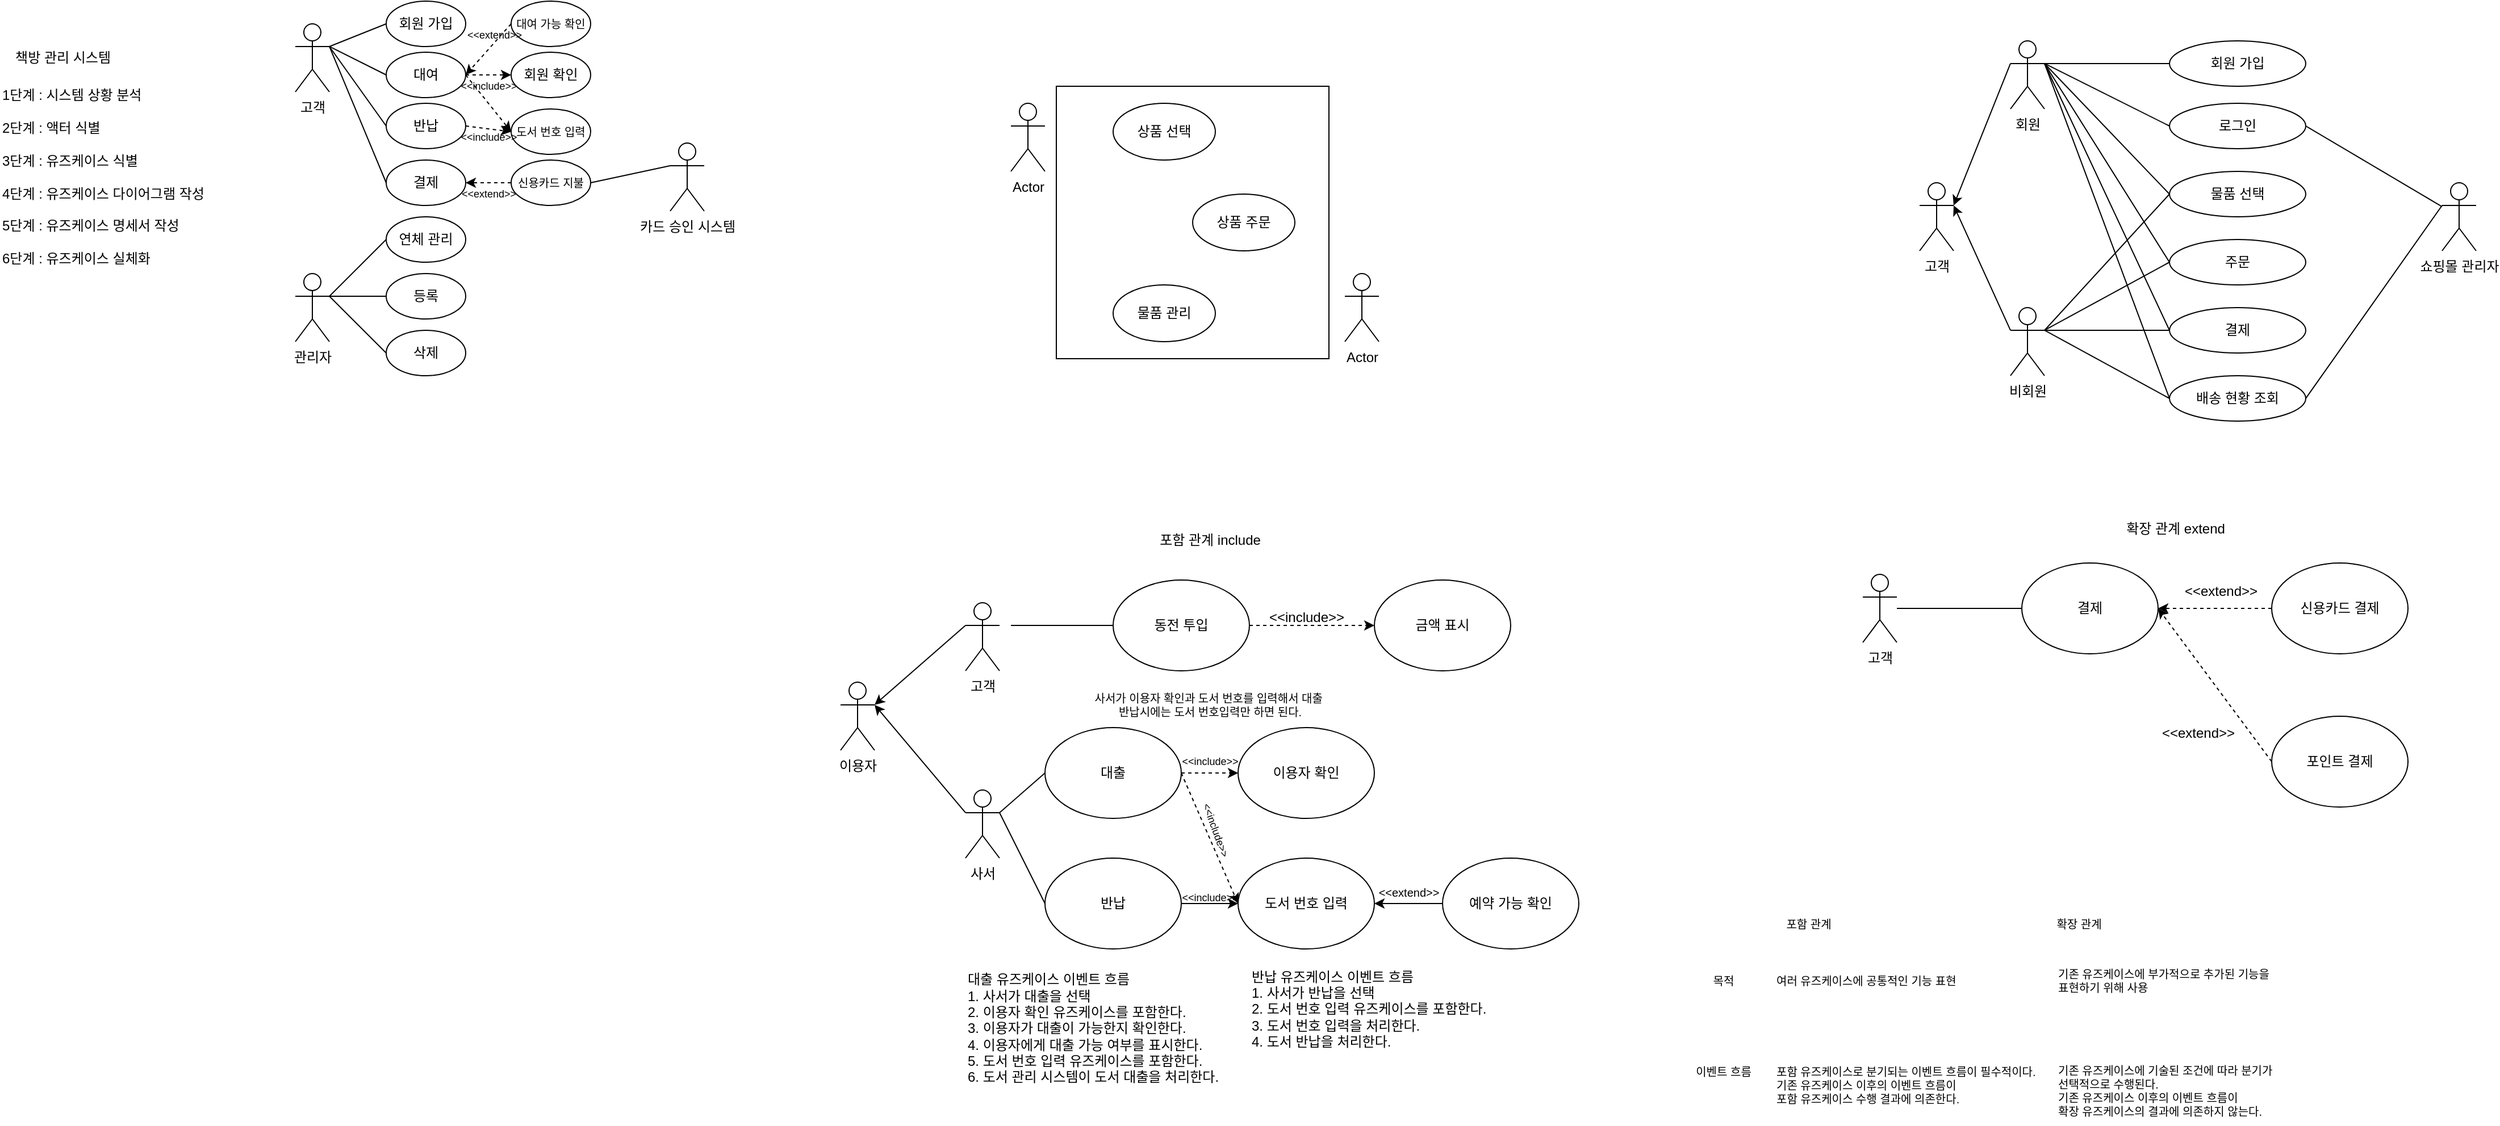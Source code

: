 <mxfile version="27.2.0">
  <diagram name="페이지-1" id="I7MJD_k6gktDcIwAIn_f">
    <mxGraphModel dx="5580" dy="2590" grid="1" gridSize="10" guides="1" tooltips="1" connect="1" arrows="1" fold="1" page="1" pageScale="1" pageWidth="827" pageHeight="1169" math="0" shadow="0">
      <root>
        <mxCell id="0" />
        <mxCell id="1" parent="0" />
        <mxCell id="Rj3Y-lXvnTHl-L8sMl2a-7" value="" style="whiteSpace=wrap;html=1;aspect=fixed;labelBackgroundColor=light-dark(#e7e7e7, #ededed);fillColor=none;" vertex="1" parent="1">
          <mxGeometry x="130" y="85" width="240" height="240" as="geometry" />
        </mxCell>
        <mxCell id="Rj3Y-lXvnTHl-L8sMl2a-1" value="Actor" style="shape=umlActor;verticalLabelPosition=bottom;verticalAlign=top;html=1;outlineConnect=0;" vertex="1" parent="1">
          <mxGeometry x="384" y="250" width="30" height="60" as="geometry" />
        </mxCell>
        <mxCell id="Rj3Y-lXvnTHl-L8sMl2a-2" value="Actor" style="shape=umlActor;verticalLabelPosition=bottom;verticalAlign=top;html=1;outlineConnect=0;" vertex="1" parent="1">
          <mxGeometry x="90" y="100" width="30" height="60" as="geometry" />
        </mxCell>
        <mxCell id="Rj3Y-lXvnTHl-L8sMl2a-3" value="상품 선택" style="ellipse;whiteSpace=wrap;html=1;" vertex="1" parent="1">
          <mxGeometry x="180" y="100" width="90" height="50" as="geometry" />
        </mxCell>
        <mxCell id="Rj3Y-lXvnTHl-L8sMl2a-4" value="상품 주문" style="ellipse;whiteSpace=wrap;html=1;" vertex="1" parent="1">
          <mxGeometry x="250" y="180" width="90" height="50" as="geometry" />
        </mxCell>
        <mxCell id="Rj3Y-lXvnTHl-L8sMl2a-5" value="물품 관리" style="ellipse;whiteSpace=wrap;html=1;" vertex="1" parent="1">
          <mxGeometry x="180" y="260" width="90" height="50" as="geometry" />
        </mxCell>
        <mxCell id="Rj3Y-lXvnTHl-L8sMl2a-38" value="" style="group" vertex="1" connectable="0" parent="1">
          <mxGeometry x="50" y="470" width="540" height="500" as="geometry" />
        </mxCell>
        <mxCell id="Rj3Y-lXvnTHl-L8sMl2a-10" value="고객" style="shape=umlActor;verticalLabelPosition=bottom;verticalAlign=top;html=1;outlineConnect=0;" vertex="1" parent="Rj3Y-lXvnTHl-L8sMl2a-38">
          <mxGeometry y="70" width="30" height="60" as="geometry" />
        </mxCell>
        <mxCell id="Rj3Y-lXvnTHl-L8sMl2a-11" value="금액 표시" style="ellipse;whiteSpace=wrap;html=1;" vertex="1" parent="Rj3Y-lXvnTHl-L8sMl2a-38">
          <mxGeometry x="360" y="50" width="120" height="80" as="geometry" />
        </mxCell>
        <mxCell id="Rj3Y-lXvnTHl-L8sMl2a-12" value="동전 투입" style="ellipse;whiteSpace=wrap;html=1;" vertex="1" parent="Rj3Y-lXvnTHl-L8sMl2a-38">
          <mxGeometry x="130" y="50" width="120" height="80" as="geometry" />
        </mxCell>
        <mxCell id="Rj3Y-lXvnTHl-L8sMl2a-13" value="" style="endArrow=none;html=1;rounded=0;entryX=0;entryY=0.5;entryDx=0;entryDy=0;" edge="1" parent="Rj3Y-lXvnTHl-L8sMl2a-38" target="Rj3Y-lXvnTHl-L8sMl2a-12">
          <mxGeometry width="50" height="50" relative="1" as="geometry">
            <mxPoint x="40" y="90" as="sourcePoint" />
            <mxPoint x="120" y="90" as="targetPoint" />
          </mxGeometry>
        </mxCell>
        <mxCell id="Rj3Y-lXvnTHl-L8sMl2a-16" value="" style="endArrow=classic;html=1;rounded=0;exitX=1;exitY=0.5;exitDx=0;exitDy=0;entryX=0;entryY=0.5;entryDx=0;entryDy=0;dashed=1;" edge="1" parent="Rj3Y-lXvnTHl-L8sMl2a-38" source="Rj3Y-lXvnTHl-L8sMl2a-12" target="Rj3Y-lXvnTHl-L8sMl2a-11">
          <mxGeometry width="50" height="50" relative="1" as="geometry">
            <mxPoint x="330" y="80" as="sourcePoint" />
            <mxPoint x="380" y="30" as="targetPoint" />
          </mxGeometry>
        </mxCell>
        <mxCell id="Rj3Y-lXvnTHl-L8sMl2a-17" value="&amp;lt;&amp;lt;include&amp;gt;&amp;gt;" style="text;html=1;align=center;verticalAlign=middle;resizable=0;points=[];autosize=1;strokeColor=none;fillColor=none;" vertex="1" parent="Rj3Y-lXvnTHl-L8sMl2a-38">
          <mxGeometry x="255" y="68" width="90" height="30" as="geometry" />
        </mxCell>
        <mxCell id="Rj3Y-lXvnTHl-L8sMl2a-18" value="사서" style="shape=umlActor;verticalLabelPosition=bottom;verticalAlign=top;html=1;outlineConnect=0;" vertex="1" parent="Rj3Y-lXvnTHl-L8sMl2a-38">
          <mxGeometry y="235" width="30" height="60" as="geometry" />
        </mxCell>
        <mxCell id="Rj3Y-lXvnTHl-L8sMl2a-19" value="대출" style="ellipse;whiteSpace=wrap;html=1;" vertex="1" parent="Rj3Y-lXvnTHl-L8sMl2a-38">
          <mxGeometry x="70" y="180" width="120" height="80" as="geometry" />
        </mxCell>
        <mxCell id="Rj3Y-lXvnTHl-L8sMl2a-20" value="반납" style="ellipse;whiteSpace=wrap;html=1;" vertex="1" parent="Rj3Y-lXvnTHl-L8sMl2a-38">
          <mxGeometry x="70" y="295" width="120" height="80" as="geometry" />
        </mxCell>
        <mxCell id="Rj3Y-lXvnTHl-L8sMl2a-21" value="이용자 확인" style="ellipse;whiteSpace=wrap;html=1;" vertex="1" parent="Rj3Y-lXvnTHl-L8sMl2a-38">
          <mxGeometry x="240" y="180" width="120" height="80" as="geometry" />
        </mxCell>
        <mxCell id="Rj3Y-lXvnTHl-L8sMl2a-22" value="도서 번호 입력" style="ellipse;whiteSpace=wrap;html=1;" vertex="1" parent="Rj3Y-lXvnTHl-L8sMl2a-38">
          <mxGeometry x="240" y="295" width="120" height="80" as="geometry" />
        </mxCell>
        <mxCell id="Rj3Y-lXvnTHl-L8sMl2a-26" value="" style="endArrow=none;html=1;rounded=0;entryX=0;entryY=0.5;entryDx=0;entryDy=0;exitX=1;exitY=0.333;exitDx=0;exitDy=0;exitPerimeter=0;" edge="1" parent="Rj3Y-lXvnTHl-L8sMl2a-38" source="Rj3Y-lXvnTHl-L8sMl2a-18" target="Rj3Y-lXvnTHl-L8sMl2a-19">
          <mxGeometry width="50" height="50" relative="1" as="geometry">
            <mxPoint x="30" y="250" as="sourcePoint" />
            <mxPoint x="85" y="235" as="targetPoint" />
          </mxGeometry>
        </mxCell>
        <mxCell id="Rj3Y-lXvnTHl-L8sMl2a-27" value="" style="endArrow=none;html=1;rounded=0;entryX=1;entryY=0.333;entryDx=0;entryDy=0;entryPerimeter=0;exitX=0;exitY=0.5;exitDx=0;exitDy=0;" edge="1" parent="Rj3Y-lXvnTHl-L8sMl2a-38" source="Rj3Y-lXvnTHl-L8sMl2a-20" target="Rj3Y-lXvnTHl-L8sMl2a-18">
          <mxGeometry width="50" height="50" relative="1" as="geometry">
            <mxPoint x="260" y="360" as="sourcePoint" />
            <mxPoint x="310" y="310" as="targetPoint" />
          </mxGeometry>
        </mxCell>
        <mxCell id="Rj3Y-lXvnTHl-L8sMl2a-28" value="" style="endArrow=classic;html=1;rounded=0;exitX=1;exitY=0.5;exitDx=0;exitDy=0;dashed=1;" edge="1" parent="Rj3Y-lXvnTHl-L8sMl2a-38" source="Rj3Y-lXvnTHl-L8sMl2a-19" target="Rj3Y-lXvnTHl-L8sMl2a-21">
          <mxGeometry width="50" height="50" relative="1" as="geometry">
            <mxPoint x="260" y="360" as="sourcePoint" />
            <mxPoint x="310" y="310" as="targetPoint" />
          </mxGeometry>
        </mxCell>
        <mxCell id="Rj3Y-lXvnTHl-L8sMl2a-29" value="" style="endArrow=classic;html=1;rounded=0;exitX=1;exitY=0.5;exitDx=0;exitDy=0;entryX=0;entryY=0.5;entryDx=0;entryDy=0;dashed=1;" edge="1" parent="Rj3Y-lXvnTHl-L8sMl2a-38" source="Rj3Y-lXvnTHl-L8sMl2a-19" target="Rj3Y-lXvnTHl-L8sMl2a-22">
          <mxGeometry width="50" height="50" relative="1" as="geometry">
            <mxPoint x="260" y="360" as="sourcePoint" />
            <mxPoint x="310" y="310" as="targetPoint" />
          </mxGeometry>
        </mxCell>
        <mxCell id="Rj3Y-lXvnTHl-L8sMl2a-30" value="&amp;lt;&amp;lt;include&amp;gt;&amp;gt;" style="text;html=1;align=center;verticalAlign=middle;resizable=0;points=[];autosize=1;strokeColor=none;fillColor=none;fontSize=9;" vertex="1" parent="Rj3Y-lXvnTHl-L8sMl2a-38">
          <mxGeometry x="180" y="200" width="70" height="20" as="geometry" />
        </mxCell>
        <mxCell id="Rj3Y-lXvnTHl-L8sMl2a-31" value="&amp;lt;&amp;lt;include&amp;gt;&amp;gt;" style="text;html=1;align=center;verticalAlign=middle;resizable=0;points=[];autosize=1;strokeColor=none;fillColor=none;fontSize=9;rotation=70;" vertex="1" parent="Rj3Y-lXvnTHl-L8sMl2a-38">
          <mxGeometry x="185" y="260" width="70" height="20" as="geometry" />
        </mxCell>
        <mxCell id="Rj3Y-lXvnTHl-L8sMl2a-32" value="" style="endArrow=classic;html=1;rounded=0;exitX=1;exitY=0.5;exitDx=0;exitDy=0;" edge="1" parent="Rj3Y-lXvnTHl-L8sMl2a-38" source="Rj3Y-lXvnTHl-L8sMl2a-20">
          <mxGeometry width="50" height="50" relative="1" as="geometry">
            <mxPoint x="260" y="360" as="sourcePoint" />
            <mxPoint x="240" y="335" as="targetPoint" />
          </mxGeometry>
        </mxCell>
        <mxCell id="Rj3Y-lXvnTHl-L8sMl2a-33" value="&amp;lt;&amp;lt;include&amp;gt;&amp;gt;" style="text;html=1;align=center;verticalAlign=middle;resizable=0;points=[];autosize=1;strokeColor=none;fillColor=none;fontSize=9;rotation=0;" vertex="1" parent="Rj3Y-lXvnTHl-L8sMl2a-38">
          <mxGeometry x="180" y="320" width="70" height="20" as="geometry" />
        </mxCell>
        <mxCell id="Rj3Y-lXvnTHl-L8sMl2a-34" value="대출 유즈케이스 이벤트 흐름&lt;div&gt;&lt;span style=&quot;background-color: transparent; color: light-dark(rgb(0, 0, 0), rgb(255, 255, 255));&quot;&gt;1. 사서가 대출을 선택&lt;/span&gt;&lt;div&gt;2. 이용자 확인 유즈케이스를 포함한다.&lt;/div&gt;&lt;/div&gt;&lt;div&gt;3. 이용자가 대출이 가능한지 확인한다.&lt;/div&gt;&lt;div&gt;4. 이용자에게 대출 가능 여부를 표시한다.&lt;/div&gt;&lt;div&gt;5. 도서 번호 입력 유즈케이스를 포함한다.&lt;/div&gt;&lt;div&gt;6. 도서 관리 시스템이 도서 대출을 처리한다.&lt;/div&gt;" style="text;html=1;align=left;verticalAlign=middle;resizable=0;points=[];autosize=1;strokeColor=none;fillColor=none;" vertex="1" parent="Rj3Y-lXvnTHl-L8sMl2a-38">
          <mxGeometry y="390" width="240" height="110" as="geometry" />
        </mxCell>
        <mxCell id="Rj3Y-lXvnTHl-L8sMl2a-35" value="반납 유즈케이스 이벤트 흐름&lt;div&gt;&lt;span style=&quot;background-color: transparent; color: light-dark(rgb(0, 0, 0), rgb(255, 255, 255));&quot;&gt;1. 사서가 반납을 선택&lt;/span&gt;&lt;div&gt;2. 도서 번호 입력 유즈케이스를 포함한다.&lt;/div&gt;&lt;/div&gt;&lt;div&gt;3. 도서 번호 입력을 처리한다.&lt;/div&gt;&lt;div&gt;4. 도서 반납을 처리한다.&lt;/div&gt;" style="text;html=1;align=left;verticalAlign=middle;resizable=0;points=[];autosize=1;strokeColor=none;fillColor=none;" vertex="1" parent="Rj3Y-lXvnTHl-L8sMl2a-38">
          <mxGeometry x="250" y="383" width="230" height="90" as="geometry" />
        </mxCell>
        <mxCell id="Rj3Y-lXvnTHl-L8sMl2a-36" value="사서가 이용자 확인과 도서 번호를 입력해서 대출&amp;nbsp;&lt;div&gt;반납시에는 도서 번호입력만 하면 된다.&lt;/div&gt;" style="text;html=1;align=center;verticalAlign=middle;resizable=0;points=[];autosize=1;strokeColor=none;fillColor=none;fontSize=10;" vertex="1" parent="Rj3Y-lXvnTHl-L8sMl2a-38">
          <mxGeometry x="100" y="140" width="230" height="40" as="geometry" />
        </mxCell>
        <mxCell id="Rj3Y-lXvnTHl-L8sMl2a-37" value="포함 관계 include" style="text;html=1;align=center;verticalAlign=middle;resizable=0;points=[];autosize=1;strokeColor=none;fillColor=none;" vertex="1" parent="Rj3Y-lXvnTHl-L8sMl2a-38">
          <mxGeometry x="160" width="110" height="30" as="geometry" />
        </mxCell>
        <mxCell id="Rj3Y-lXvnTHl-L8sMl2a-49" value="예약 가능 확인" style="ellipse;whiteSpace=wrap;html=1;" vertex="1" parent="Rj3Y-lXvnTHl-L8sMl2a-38">
          <mxGeometry x="420" y="295" width="120" height="80" as="geometry" />
        </mxCell>
        <mxCell id="Rj3Y-lXvnTHl-L8sMl2a-50" value="" style="endArrow=classic;html=1;rounded=0;exitX=0;exitY=0.5;exitDx=0;exitDy=0;entryX=1;entryY=0.5;entryDx=0;entryDy=0;" edge="1" parent="Rj3Y-lXvnTHl-L8sMl2a-38" source="Rj3Y-lXvnTHl-L8sMl2a-49" target="Rj3Y-lXvnTHl-L8sMl2a-22">
          <mxGeometry width="50" height="50" relative="1" as="geometry">
            <mxPoint x="910" y="190" as="sourcePoint" />
            <mxPoint x="960" y="140" as="targetPoint" />
          </mxGeometry>
        </mxCell>
        <mxCell id="Rj3Y-lXvnTHl-L8sMl2a-51" value="&amp;lt;&amp;lt;extend&amp;gt;&amp;gt;" style="text;html=1;align=center;verticalAlign=middle;resizable=0;points=[];autosize=1;strokeColor=none;fillColor=none;fontSize=10;" vertex="1" parent="Rj3Y-lXvnTHl-L8sMl2a-38">
          <mxGeometry x="350" y="310" width="80" height="30" as="geometry" />
        </mxCell>
        <mxCell id="Rj3Y-lXvnTHl-L8sMl2a-60" value="" style="group" vertex="1" connectable="0" parent="1">
          <mxGeometry x="682" y="808" width="538" height="192" as="geometry" />
        </mxCell>
        <mxCell id="Rj3Y-lXvnTHl-L8sMl2a-52" value="포함 관계" style="text;html=1;align=center;verticalAlign=middle;resizable=0;points=[];autosize=1;strokeColor=none;fillColor=none;fontSize=10;" vertex="1" parent="Rj3Y-lXvnTHl-L8sMl2a-60">
          <mxGeometry x="80" width="60" height="30" as="geometry" />
        </mxCell>
        <mxCell id="Rj3Y-lXvnTHl-L8sMl2a-53" value="확장 관계" style="text;html=1;align=center;verticalAlign=middle;resizable=0;points=[];autosize=1;strokeColor=none;fillColor=none;fontSize=10;" vertex="1" parent="Rj3Y-lXvnTHl-L8sMl2a-60">
          <mxGeometry x="318" width="60" height="30" as="geometry" />
        </mxCell>
        <mxCell id="Rj3Y-lXvnTHl-L8sMl2a-54" value="목적" style="text;html=1;align=center;verticalAlign=middle;resizable=0;points=[];autosize=1;strokeColor=none;fillColor=none;fontSize=10;" vertex="1" parent="Rj3Y-lXvnTHl-L8sMl2a-60">
          <mxGeometry x="15" y="50" width="40" height="30" as="geometry" />
        </mxCell>
        <mxCell id="Rj3Y-lXvnTHl-L8sMl2a-55" value="이벤트 흐름" style="text;html=1;align=center;verticalAlign=middle;resizable=0;points=[];autosize=1;strokeColor=none;fillColor=none;fontSize=10;" vertex="1" parent="Rj3Y-lXvnTHl-L8sMl2a-60">
          <mxGeometry y="130" width="70" height="30" as="geometry" />
        </mxCell>
        <mxCell id="Rj3Y-lXvnTHl-L8sMl2a-56" value="여러 유즈케이스에 공통적인 기능 표현" style="text;html=1;align=left;verticalAlign=middle;resizable=0;points=[];autosize=1;strokeColor=none;fillColor=none;fontSize=10;" vertex="1" parent="Rj3Y-lXvnTHl-L8sMl2a-60">
          <mxGeometry x="80" y="50" width="180" height="30" as="geometry" />
        </mxCell>
        <mxCell id="Rj3Y-lXvnTHl-L8sMl2a-57" value="기존 유즈케이스에 부가적으로 추가된 기능을&lt;div&gt;표현하기 위해 사용&lt;/div&gt;" style="text;html=1;align=left;verticalAlign=middle;resizable=0;points=[];autosize=1;strokeColor=none;fillColor=none;fontSize=10;" vertex="1" parent="Rj3Y-lXvnTHl-L8sMl2a-60">
          <mxGeometry x="328" y="45" width="210" height="40" as="geometry" />
        </mxCell>
        <mxCell id="Rj3Y-lXvnTHl-L8sMl2a-58" value="포함 유즈케이스로 분기되는 이벤트 흐름이&amp;nbsp;&lt;span style=&quot;background-color: transparent; color: light-dark(rgb(0, 0, 0), rgb(255, 255, 255));&quot;&gt;필수적이다.&lt;/span&gt;&lt;div&gt;&lt;div&gt;기존 유즈케이스 이후의 이벤트 흐름이&amp;nbsp;&lt;/div&gt;&lt;div&gt;포함&amp;nbsp;&lt;span style=&quot;background-color: transparent; color: light-dark(rgb(0, 0, 0), rgb(255, 255, 255));&quot;&gt;유즈케이스 수행 결과에 의존한다.&lt;/span&gt;&lt;/div&gt;&lt;/div&gt;" style="text;html=1;align=left;verticalAlign=middle;resizable=0;points=[];autosize=1;strokeColor=none;fillColor=none;fontSize=10;" vertex="1" parent="Rj3Y-lXvnTHl-L8sMl2a-60">
          <mxGeometry x="80" y="132" width="250" height="50" as="geometry" />
        </mxCell>
        <mxCell id="Rj3Y-lXvnTHl-L8sMl2a-59" value="기존 유즈케이스에 기술된 조건에 따라 분기가&amp;nbsp;&lt;br&gt;&lt;div&gt;선택적으로 수행된다.&lt;/div&gt;&lt;div&gt;기존 유즈케이스 이후의 이벤트 흐름이&lt;/div&gt;&lt;div&gt;확장 유즈케이스의 결과에 의존하지 않는다.&lt;/div&gt;" style="text;html=1;align=left;verticalAlign=middle;resizable=0;points=[];autosize=1;strokeColor=none;fillColor=none;fontSize=10;" vertex="1" parent="Rj3Y-lXvnTHl-L8sMl2a-60">
          <mxGeometry x="328" y="132" width="210" height="60" as="geometry" />
        </mxCell>
        <mxCell id="Rj3Y-lXvnTHl-L8sMl2a-61" value="" style="group" vertex="1" connectable="0" parent="1">
          <mxGeometry x="840" y="460" width="480" height="260" as="geometry" />
        </mxCell>
        <mxCell id="Rj3Y-lXvnTHl-L8sMl2a-39" value="확장 관계 extend" style="text;html=1;align=center;verticalAlign=middle;resizable=0;points=[];autosize=1;strokeColor=none;fillColor=none;" vertex="1" parent="Rj3Y-lXvnTHl-L8sMl2a-61">
          <mxGeometry x="220" width="110" height="30" as="geometry" />
        </mxCell>
        <mxCell id="Rj3Y-lXvnTHl-L8sMl2a-40" value="고객" style="shape=umlActor;verticalLabelPosition=bottom;verticalAlign=top;html=1;outlineConnect=0;" vertex="1" parent="Rj3Y-lXvnTHl-L8sMl2a-61">
          <mxGeometry y="55" width="30" height="60" as="geometry" />
        </mxCell>
        <mxCell id="Rj3Y-lXvnTHl-L8sMl2a-41" value="결제" style="ellipse;whiteSpace=wrap;html=1;" vertex="1" parent="Rj3Y-lXvnTHl-L8sMl2a-61">
          <mxGeometry x="140" y="45" width="120" height="80" as="geometry" />
        </mxCell>
        <mxCell id="Rj3Y-lXvnTHl-L8sMl2a-42" value="신용카드 결제" style="ellipse;whiteSpace=wrap;html=1;" vertex="1" parent="Rj3Y-lXvnTHl-L8sMl2a-61">
          <mxGeometry x="360" y="45" width="120" height="80" as="geometry" />
        </mxCell>
        <mxCell id="Rj3Y-lXvnTHl-L8sMl2a-43" value="" style="endArrow=none;html=1;rounded=0;" edge="1" parent="Rj3Y-lXvnTHl-L8sMl2a-61" target="Rj3Y-lXvnTHl-L8sMl2a-41">
          <mxGeometry width="50" height="50" relative="1" as="geometry">
            <mxPoint x="30" y="85" as="sourcePoint" />
            <mxPoint x="410" y="20" as="targetPoint" />
          </mxGeometry>
        </mxCell>
        <mxCell id="Rj3Y-lXvnTHl-L8sMl2a-44" value="" style="endArrow=classic;html=1;rounded=0;exitX=0;exitY=0.5;exitDx=0;exitDy=0;entryX=1;entryY=0.5;entryDx=0;entryDy=0;dashed=1;" edge="1" parent="Rj3Y-lXvnTHl-L8sMl2a-61" source="Rj3Y-lXvnTHl-L8sMl2a-42" target="Rj3Y-lXvnTHl-L8sMl2a-41">
          <mxGeometry width="50" height="50" relative="1" as="geometry">
            <mxPoint x="360" y="70" as="sourcePoint" />
            <mxPoint x="410" y="20" as="targetPoint" />
          </mxGeometry>
        </mxCell>
        <mxCell id="Rj3Y-lXvnTHl-L8sMl2a-45" value="&amp;lt;&amp;lt;extend&amp;gt;&amp;gt;" style="text;html=1;align=center;verticalAlign=middle;resizable=0;points=[];autosize=1;strokeColor=none;fillColor=none;" vertex="1" parent="Rj3Y-lXvnTHl-L8sMl2a-61">
          <mxGeometry x="270" y="55" width="90" height="30" as="geometry" />
        </mxCell>
        <mxCell id="Rj3Y-lXvnTHl-L8sMl2a-46" value="포인트 결제" style="ellipse;whiteSpace=wrap;html=1;" vertex="1" parent="Rj3Y-lXvnTHl-L8sMl2a-61">
          <mxGeometry x="360" y="180" width="120" height="80" as="geometry" />
        </mxCell>
        <mxCell id="Rj3Y-lXvnTHl-L8sMl2a-47" value="" style="endArrow=classic;html=1;rounded=0;entryX=1;entryY=0.5;entryDx=0;entryDy=0;exitX=0;exitY=0.5;exitDx=0;exitDy=0;dashed=1;" edge="1" parent="Rj3Y-lXvnTHl-L8sMl2a-61" source="Rj3Y-lXvnTHl-L8sMl2a-46" target="Rj3Y-lXvnTHl-L8sMl2a-41">
          <mxGeometry width="50" height="50" relative="1" as="geometry">
            <mxPoint x="360" y="70" as="sourcePoint" />
            <mxPoint x="410" y="20" as="targetPoint" />
          </mxGeometry>
        </mxCell>
        <mxCell id="Rj3Y-lXvnTHl-L8sMl2a-48" value="&amp;lt;&amp;lt;extend&amp;gt;&amp;gt;" style="text;html=1;align=center;verticalAlign=middle;resizable=0;points=[];autosize=1;strokeColor=none;fillColor=none;" vertex="1" parent="Rj3Y-lXvnTHl-L8sMl2a-61">
          <mxGeometry x="250" y="180" width="90" height="30" as="geometry" />
        </mxCell>
        <mxCell id="Rj3Y-lXvnTHl-L8sMl2a-64" value="회원 가입" style="ellipse;whiteSpace=wrap;html=1;" vertex="1" parent="1">
          <mxGeometry x="1110" y="45" width="120" height="40" as="geometry" />
        </mxCell>
        <mxCell id="Rj3Y-lXvnTHl-L8sMl2a-65" value="로그인" style="ellipse;whiteSpace=wrap;html=1;" vertex="1" parent="1">
          <mxGeometry x="1110" y="100" width="120" height="40" as="geometry" />
        </mxCell>
        <mxCell id="Rj3Y-lXvnTHl-L8sMl2a-66" value="물품 선택" style="ellipse;whiteSpace=wrap;html=1;" vertex="1" parent="1">
          <mxGeometry x="1110" y="160" width="120" height="40" as="geometry" />
        </mxCell>
        <mxCell id="Rj3Y-lXvnTHl-L8sMl2a-67" value="주문" style="ellipse;whiteSpace=wrap;html=1;" vertex="1" parent="1">
          <mxGeometry x="1110" y="220" width="120" height="40" as="geometry" />
        </mxCell>
        <mxCell id="Rj3Y-lXvnTHl-L8sMl2a-68" value="결제" style="ellipse;whiteSpace=wrap;html=1;" vertex="1" parent="1">
          <mxGeometry x="1110" y="280" width="120" height="40" as="geometry" />
        </mxCell>
        <mxCell id="Rj3Y-lXvnTHl-L8sMl2a-69" value="배송 현황 조회" style="ellipse;whiteSpace=wrap;html=1;" vertex="1" parent="1">
          <mxGeometry x="1110" y="340" width="120" height="40" as="geometry" />
        </mxCell>
        <mxCell id="Rj3Y-lXvnTHl-L8sMl2a-70" value="쇼핑몰 관리자" style="shape=umlActor;verticalLabelPosition=bottom;verticalAlign=top;html=1;outlineConnect=0;" vertex="1" parent="1">
          <mxGeometry x="1350" y="170" width="30" height="60" as="geometry" />
        </mxCell>
        <mxCell id="Rj3Y-lXvnTHl-L8sMl2a-71" value="비회원" style="shape=umlActor;verticalLabelPosition=bottom;verticalAlign=top;html=1;outlineConnect=0;" vertex="1" parent="1">
          <mxGeometry x="970" y="280" width="30" height="60" as="geometry" />
        </mxCell>
        <mxCell id="Rj3Y-lXvnTHl-L8sMl2a-72" value="회원" style="shape=umlActor;verticalLabelPosition=bottom;verticalAlign=top;html=1;outlineConnect=0;" vertex="1" parent="1">
          <mxGeometry x="970" y="45" width="30" height="60" as="geometry" />
        </mxCell>
        <mxCell id="Rj3Y-lXvnTHl-L8sMl2a-76" value="" style="endArrow=none;html=1;rounded=0;entryX=0;entryY=0.5;entryDx=0;entryDy=0;exitX=1;exitY=0.333;exitDx=0;exitDy=0;exitPerimeter=0;" edge="1" parent="1" source="Rj3Y-lXvnTHl-L8sMl2a-72" target="Rj3Y-lXvnTHl-L8sMl2a-64">
          <mxGeometry width="50" height="50" relative="1" as="geometry">
            <mxPoint x="1020" y="65" as="sourcePoint" />
            <mxPoint x="1060" y="20" as="targetPoint" />
          </mxGeometry>
        </mxCell>
        <mxCell id="Rj3Y-lXvnTHl-L8sMl2a-78" value="" style="endArrow=none;html=1;rounded=0;exitX=1;exitY=0.5;exitDx=0;exitDy=0;" edge="1" parent="1" source="Rj3Y-lXvnTHl-L8sMl2a-65" target="Rj3Y-lXvnTHl-L8sMl2a-70">
          <mxGeometry width="50" height="50" relative="1" as="geometry">
            <mxPoint x="1170" y="250" as="sourcePoint" />
            <mxPoint x="1220" y="200" as="targetPoint" />
          </mxGeometry>
        </mxCell>
        <mxCell id="Rj3Y-lXvnTHl-L8sMl2a-79" value="" style="endArrow=none;html=1;rounded=0;entryX=0;entryY=0.333;entryDx=0;entryDy=0;entryPerimeter=0;exitX=1;exitY=0.5;exitDx=0;exitDy=0;" edge="1" parent="1" source="Rj3Y-lXvnTHl-L8sMl2a-69" target="Rj3Y-lXvnTHl-L8sMl2a-70">
          <mxGeometry width="50" height="50" relative="1" as="geometry">
            <mxPoint x="1200" y="370" as="sourcePoint" />
            <mxPoint x="1250" y="320" as="targetPoint" />
          </mxGeometry>
        </mxCell>
        <mxCell id="Rj3Y-lXvnTHl-L8sMl2a-80" value="" style="endArrow=none;html=1;rounded=0;exitX=0;exitY=0.5;exitDx=0;exitDy=0;entryX=1;entryY=0.333;entryDx=0;entryDy=0;entryPerimeter=0;" edge="1" parent="1" source="Rj3Y-lXvnTHl-L8sMl2a-65" target="Rj3Y-lXvnTHl-L8sMl2a-72">
          <mxGeometry width="50" height="50" relative="1" as="geometry">
            <mxPoint x="1200" y="220" as="sourcePoint" />
            <mxPoint x="1020" y="70" as="targetPoint" />
          </mxGeometry>
        </mxCell>
        <mxCell id="Rj3Y-lXvnTHl-L8sMl2a-81" value="" style="endArrow=none;html=1;rounded=0;exitX=0;exitY=0.5;exitDx=0;exitDy=0;entryX=1;entryY=0.333;entryDx=0;entryDy=0;entryPerimeter=0;" edge="1" parent="1" source="Rj3Y-lXvnTHl-L8sMl2a-66" target="Rj3Y-lXvnTHl-L8sMl2a-72">
          <mxGeometry width="50" height="50" relative="1" as="geometry">
            <mxPoint x="1200" y="220" as="sourcePoint" />
            <mxPoint x="1020" y="70" as="targetPoint" />
          </mxGeometry>
        </mxCell>
        <mxCell id="Rj3Y-lXvnTHl-L8sMl2a-82" value="" style="endArrow=none;html=1;rounded=0;exitX=0;exitY=0.5;exitDx=0;exitDy=0;entryX=1;entryY=0.333;entryDx=0;entryDy=0;entryPerimeter=0;" edge="1" parent="1" source="Rj3Y-lXvnTHl-L8sMl2a-67" target="Rj3Y-lXvnTHl-L8sMl2a-72">
          <mxGeometry width="50" height="50" relative="1" as="geometry">
            <mxPoint x="1200" y="220" as="sourcePoint" />
            <mxPoint x="1020" y="70" as="targetPoint" />
          </mxGeometry>
        </mxCell>
        <mxCell id="Rj3Y-lXvnTHl-L8sMl2a-83" value="" style="endArrow=none;html=1;rounded=0;exitX=0;exitY=0.5;exitDx=0;exitDy=0;entryX=1;entryY=0.333;entryDx=0;entryDy=0;entryPerimeter=0;" edge="1" parent="1" source="Rj3Y-lXvnTHl-L8sMl2a-68" target="Rj3Y-lXvnTHl-L8sMl2a-72">
          <mxGeometry width="50" height="50" relative="1" as="geometry">
            <mxPoint x="1200" y="220" as="sourcePoint" />
            <mxPoint x="1020" y="70" as="targetPoint" />
          </mxGeometry>
        </mxCell>
        <mxCell id="Rj3Y-lXvnTHl-L8sMl2a-84" value="" style="endArrow=none;html=1;rounded=0;exitX=0;exitY=0.5;exitDx=0;exitDy=0;entryX=1;entryY=0.333;entryDx=0;entryDy=0;entryPerimeter=0;" edge="1" parent="1" source="Rj3Y-lXvnTHl-L8sMl2a-69" target="Rj3Y-lXvnTHl-L8sMl2a-72">
          <mxGeometry width="50" height="50" relative="1" as="geometry">
            <mxPoint x="1200" y="220" as="sourcePoint" />
            <mxPoint x="1020" y="70" as="targetPoint" />
          </mxGeometry>
        </mxCell>
        <mxCell id="Rj3Y-lXvnTHl-L8sMl2a-85" value="" style="endArrow=none;html=1;rounded=0;entryX=0;entryY=0.5;entryDx=0;entryDy=0;exitX=1;exitY=0.333;exitDx=0;exitDy=0;exitPerimeter=0;" edge="1" parent="1" source="Rj3Y-lXvnTHl-L8sMl2a-71" target="Rj3Y-lXvnTHl-L8sMl2a-66">
          <mxGeometry width="50" height="50" relative="1" as="geometry">
            <mxPoint x="1200" y="220" as="sourcePoint" />
            <mxPoint x="1250" y="170" as="targetPoint" />
          </mxGeometry>
        </mxCell>
        <mxCell id="Rj3Y-lXvnTHl-L8sMl2a-86" value="" style="endArrow=none;html=1;rounded=0;entryX=0;entryY=0.5;entryDx=0;entryDy=0;exitX=1;exitY=0.333;exitDx=0;exitDy=0;exitPerimeter=0;" edge="1" parent="1" source="Rj3Y-lXvnTHl-L8sMl2a-71" target="Rj3Y-lXvnTHl-L8sMl2a-67">
          <mxGeometry width="50" height="50" relative="1" as="geometry">
            <mxPoint x="1200" y="220" as="sourcePoint" />
            <mxPoint x="1250" y="170" as="targetPoint" />
          </mxGeometry>
        </mxCell>
        <mxCell id="Rj3Y-lXvnTHl-L8sMl2a-87" value="" style="endArrow=none;html=1;rounded=0;exitX=0;exitY=0.5;exitDx=0;exitDy=0;" edge="1" parent="1" source="Rj3Y-lXvnTHl-L8sMl2a-68">
          <mxGeometry width="50" height="50" relative="1" as="geometry">
            <mxPoint x="1200" y="220" as="sourcePoint" />
            <mxPoint x="1000" y="300" as="targetPoint" />
          </mxGeometry>
        </mxCell>
        <mxCell id="Rj3Y-lXvnTHl-L8sMl2a-88" value="" style="endArrow=none;html=1;rounded=0;entryX=1;entryY=0.333;entryDx=0;entryDy=0;entryPerimeter=0;exitX=0;exitY=0.5;exitDx=0;exitDy=0;" edge="1" parent="1" source="Rj3Y-lXvnTHl-L8sMl2a-69" target="Rj3Y-lXvnTHl-L8sMl2a-71">
          <mxGeometry width="50" height="50" relative="1" as="geometry">
            <mxPoint x="1200" y="220" as="sourcePoint" />
            <mxPoint x="1250" y="170" as="targetPoint" />
          </mxGeometry>
        </mxCell>
        <mxCell id="Rj3Y-lXvnTHl-L8sMl2a-89" value="고객" style="shape=umlActor;verticalLabelPosition=bottom;verticalAlign=top;html=1;outlineConnect=0;" vertex="1" parent="1">
          <mxGeometry x="890" y="170" width="30" height="60" as="geometry" />
        </mxCell>
        <mxCell id="Rj3Y-lXvnTHl-L8sMl2a-92" value="" style="endArrow=classic;html=1;rounded=0;entryX=1;entryY=0.333;entryDx=0;entryDy=0;entryPerimeter=0;exitX=0;exitY=0.333;exitDx=0;exitDy=0;exitPerimeter=0;" edge="1" parent="1" source="Rj3Y-lXvnTHl-L8sMl2a-72" target="Rj3Y-lXvnTHl-L8sMl2a-89">
          <mxGeometry width="50" height="50" relative="1" as="geometry">
            <mxPoint x="1200" y="290" as="sourcePoint" />
            <mxPoint x="1250" y="240" as="targetPoint" />
          </mxGeometry>
        </mxCell>
        <mxCell id="Rj3Y-lXvnTHl-L8sMl2a-93" value="" style="endArrow=classic;html=1;rounded=0;entryX=1;entryY=0.333;entryDx=0;entryDy=0;entryPerimeter=0;exitX=0;exitY=0.333;exitDx=0;exitDy=0;exitPerimeter=0;" edge="1" parent="1" source="Rj3Y-lXvnTHl-L8sMl2a-71" target="Rj3Y-lXvnTHl-L8sMl2a-89">
          <mxGeometry width="50" height="50" relative="1" as="geometry">
            <mxPoint x="1200" y="290" as="sourcePoint" />
            <mxPoint x="1250" y="240" as="targetPoint" />
          </mxGeometry>
        </mxCell>
        <mxCell id="Rj3Y-lXvnTHl-L8sMl2a-94" value="이용자" style="shape=umlActor;verticalLabelPosition=bottom;verticalAlign=top;html=1;outlineConnect=0;" vertex="1" parent="1">
          <mxGeometry x="-60" y="610" width="30" height="60" as="geometry" />
        </mxCell>
        <mxCell id="Rj3Y-lXvnTHl-L8sMl2a-96" value="" style="endArrow=classic;html=1;rounded=0;entryX=1;entryY=0.333;entryDx=0;entryDy=0;entryPerimeter=0;exitX=0;exitY=0.333;exitDx=0;exitDy=0;exitPerimeter=0;" edge="1" parent="1" source="Rj3Y-lXvnTHl-L8sMl2a-18" target="Rj3Y-lXvnTHl-L8sMl2a-94">
          <mxGeometry width="50" height="50" relative="1" as="geometry">
            <mxPoint x="50" y="720" as="sourcePoint" />
            <mxPoint x="80" y="740" as="targetPoint" />
          </mxGeometry>
        </mxCell>
        <mxCell id="Rj3Y-lXvnTHl-L8sMl2a-97" value="" style="endArrow=classic;html=1;rounded=0;" edge="1" parent="1">
          <mxGeometry width="50" height="50" relative="1" as="geometry">
            <mxPoint x="50" y="560" as="sourcePoint" />
            <mxPoint x="-30" y="630" as="targetPoint" />
          </mxGeometry>
        </mxCell>
        <mxCell id="Rj3Y-lXvnTHl-L8sMl2a-98" value="책방 관리 시스템" style="text;html=1;align=center;verticalAlign=middle;resizable=0;points=[];autosize=1;strokeColor=none;fillColor=none;" vertex="1" parent="1">
          <mxGeometry x="-800" y="45" width="110" height="30" as="geometry" />
        </mxCell>
        <mxCell id="Rj3Y-lXvnTHl-L8sMl2a-99" value="1단계 : 시스템 상황 분석&lt;div&gt;&lt;br&gt;&lt;div&gt;2단계 : 액터 식별&lt;/div&gt;&lt;div&gt;&lt;br&gt;&lt;/div&gt;&lt;div&gt;3단계 : 유즈케이스 식별&lt;/div&gt;&lt;div&gt;&lt;br&gt;&lt;/div&gt;&lt;div&gt;4단계 : 유즈케이스 다이어그램 작성&lt;/div&gt;&lt;div&gt;&lt;br&gt;&lt;/div&gt;&lt;div&gt;&lt;span style=&quot;background-color: transparent; color: light-dark(rgb(0, 0, 0), rgb(255, 255, 255));&quot;&gt;5단계 : 유즈케이스 명세서 작성&lt;/span&gt;&lt;/div&gt;&lt;div&gt;&lt;br&gt;&lt;/div&gt;&lt;div&gt;6단계 : 유즈케이스 실체화&lt;/div&gt;&lt;/div&gt;" style="text;html=1;align=left;verticalAlign=middle;resizable=0;points=[];autosize=1;strokeColor=none;fillColor=none;" vertex="1" parent="1">
          <mxGeometry x="-800" y="80" width="200" height="170" as="geometry" />
        </mxCell>
        <mxCell id="Rj3Y-lXvnTHl-L8sMl2a-111" value="카드 승인 시스템" style="shape=umlActor;verticalLabelPosition=bottom;verticalAlign=top;html=1;outlineConnect=0;" vertex="1" parent="1">
          <mxGeometry x="-210" y="135" width="30" height="60" as="geometry" />
        </mxCell>
        <mxCell id="Rj3Y-lXvnTHl-L8sMl2a-113" value="" style="group" vertex="1" connectable="0" parent="1">
          <mxGeometry x="-460" y="10" width="70" height="330" as="geometry" />
        </mxCell>
        <mxCell id="Rj3Y-lXvnTHl-L8sMl2a-100" value="회원 가입" style="ellipse;whiteSpace=wrap;html=1;" vertex="1" parent="Rj3Y-lXvnTHl-L8sMl2a-113">
          <mxGeometry width="70" height="40" as="geometry" />
        </mxCell>
        <mxCell id="Rj3Y-lXvnTHl-L8sMl2a-102" value="대여" style="ellipse;whiteSpace=wrap;html=1;" vertex="1" parent="Rj3Y-lXvnTHl-L8sMl2a-113">
          <mxGeometry y="45" width="70" height="40" as="geometry" />
        </mxCell>
        <mxCell id="Rj3Y-lXvnTHl-L8sMl2a-103" value="반납" style="ellipse;whiteSpace=wrap;html=1;" vertex="1" parent="Rj3Y-lXvnTHl-L8sMl2a-113">
          <mxGeometry y="90" width="70" height="40" as="geometry" />
        </mxCell>
        <mxCell id="Rj3Y-lXvnTHl-L8sMl2a-104" value="연체 관리" style="ellipse;whiteSpace=wrap;html=1;" vertex="1" parent="Rj3Y-lXvnTHl-L8sMl2a-113">
          <mxGeometry y="190" width="70" height="40" as="geometry" />
        </mxCell>
        <mxCell id="Rj3Y-lXvnTHl-L8sMl2a-105" value="결제" style="ellipse;whiteSpace=wrap;html=1;" vertex="1" parent="Rj3Y-lXvnTHl-L8sMl2a-113">
          <mxGeometry y="140" width="70" height="40" as="geometry" />
        </mxCell>
        <mxCell id="Rj3Y-lXvnTHl-L8sMl2a-107" value="등록" style="ellipse;whiteSpace=wrap;html=1;" vertex="1" parent="Rj3Y-lXvnTHl-L8sMl2a-113">
          <mxGeometry y="240" width="70" height="40" as="geometry" />
        </mxCell>
        <mxCell id="Rj3Y-lXvnTHl-L8sMl2a-112" value="삭제" style="ellipse;whiteSpace=wrap;html=1;" vertex="1" parent="Rj3Y-lXvnTHl-L8sMl2a-113">
          <mxGeometry y="290" width="70" height="40" as="geometry" />
        </mxCell>
        <mxCell id="Rj3Y-lXvnTHl-L8sMl2a-115" value="" style="group" vertex="1" connectable="0" parent="1">
          <mxGeometry x="-350" y="10" width="70" height="180" as="geometry" />
        </mxCell>
        <mxCell id="Rj3Y-lXvnTHl-L8sMl2a-101" value="회원 확인" style="ellipse;whiteSpace=wrap;html=1;" vertex="1" parent="Rj3Y-lXvnTHl-L8sMl2a-115">
          <mxGeometry y="45" width="70" height="40" as="geometry" />
        </mxCell>
        <mxCell id="Rj3Y-lXvnTHl-L8sMl2a-108" value="신용카드 지불" style="ellipse;whiteSpace=wrap;html=1;fontSize=10;" vertex="1" parent="Rj3Y-lXvnTHl-L8sMl2a-115">
          <mxGeometry y="140" width="70" height="40" as="geometry" />
        </mxCell>
        <mxCell id="Rj3Y-lXvnTHl-L8sMl2a-109" value="도서 번호 입력" style="ellipse;whiteSpace=wrap;html=1;fontSize=10;" vertex="1" parent="Rj3Y-lXvnTHl-L8sMl2a-115">
          <mxGeometry y="95" width="70" height="40" as="geometry" />
        </mxCell>
        <mxCell id="Rj3Y-lXvnTHl-L8sMl2a-110" value="대여 가능 확인" style="ellipse;whiteSpace=wrap;html=1;fontSize=10;" vertex="1" parent="Rj3Y-lXvnTHl-L8sMl2a-115">
          <mxGeometry width="70" height="40" as="geometry" />
        </mxCell>
        <mxCell id="Rj3Y-lXvnTHl-L8sMl2a-116" value="고객" style="shape=umlActor;verticalLabelPosition=bottom;verticalAlign=top;html=1;outlineConnect=0;" vertex="1" parent="1">
          <mxGeometry x="-540" y="30" width="30" height="60" as="geometry" />
        </mxCell>
        <mxCell id="Rj3Y-lXvnTHl-L8sMl2a-117" value="관리자" style="shape=umlActor;verticalLabelPosition=bottom;verticalAlign=top;html=1;outlineConnect=0;" vertex="1" parent="1">
          <mxGeometry x="-540" y="250" width="30" height="60" as="geometry" />
        </mxCell>
        <mxCell id="Rj3Y-lXvnTHl-L8sMl2a-119" value="" style="endArrow=none;html=1;rounded=0;exitX=1;exitY=0.333;exitDx=0;exitDy=0;exitPerimeter=0;entryX=0;entryY=0.5;entryDx=0;entryDy=0;" edge="1" parent="1" source="Rj3Y-lXvnTHl-L8sMl2a-116" target="Rj3Y-lXvnTHl-L8sMl2a-100">
          <mxGeometry width="50" height="50" relative="1" as="geometry">
            <mxPoint x="-500" y="190" as="sourcePoint" />
            <mxPoint x="-450" y="140" as="targetPoint" />
          </mxGeometry>
        </mxCell>
        <mxCell id="Rj3Y-lXvnTHl-L8sMl2a-120" value="" style="endArrow=none;html=1;rounded=0;exitX=1;exitY=0.333;exitDx=0;exitDy=0;exitPerimeter=0;entryX=0;entryY=0.5;entryDx=0;entryDy=0;" edge="1" parent="1" source="Rj3Y-lXvnTHl-L8sMl2a-116" target="Rj3Y-lXvnTHl-L8sMl2a-102">
          <mxGeometry width="50" height="50" relative="1" as="geometry">
            <mxPoint x="-500" y="190" as="sourcePoint" />
            <mxPoint x="-450" y="140" as="targetPoint" />
          </mxGeometry>
        </mxCell>
        <mxCell id="Rj3Y-lXvnTHl-L8sMl2a-121" value="" style="endArrow=none;html=1;rounded=0;exitX=1;exitY=0.333;exitDx=0;exitDy=0;exitPerimeter=0;entryX=0;entryY=0.5;entryDx=0;entryDy=0;" edge="1" parent="1" source="Rj3Y-lXvnTHl-L8sMl2a-116" target="Rj3Y-lXvnTHl-L8sMl2a-103">
          <mxGeometry width="50" height="50" relative="1" as="geometry">
            <mxPoint x="-500" y="190" as="sourcePoint" />
            <mxPoint x="-450" y="140" as="targetPoint" />
          </mxGeometry>
        </mxCell>
        <mxCell id="Rj3Y-lXvnTHl-L8sMl2a-122" value="" style="endArrow=none;html=1;rounded=0;exitX=1;exitY=0.333;exitDx=0;exitDy=0;exitPerimeter=0;entryX=0;entryY=0.5;entryDx=0;entryDy=0;" edge="1" parent="1" source="Rj3Y-lXvnTHl-L8sMl2a-116" target="Rj3Y-lXvnTHl-L8sMl2a-105">
          <mxGeometry width="50" height="50" relative="1" as="geometry">
            <mxPoint x="-500" y="190" as="sourcePoint" />
            <mxPoint x="-450" y="140" as="targetPoint" />
          </mxGeometry>
        </mxCell>
        <mxCell id="Rj3Y-lXvnTHl-L8sMl2a-123" value="" style="endArrow=none;html=1;rounded=0;exitX=1;exitY=0.333;exitDx=0;exitDy=0;exitPerimeter=0;entryX=0;entryY=0.5;entryDx=0;entryDy=0;" edge="1" parent="1" source="Rj3Y-lXvnTHl-L8sMl2a-117" target="Rj3Y-lXvnTHl-L8sMl2a-104">
          <mxGeometry width="50" height="50" relative="1" as="geometry">
            <mxPoint x="-500" y="190" as="sourcePoint" />
            <mxPoint x="-450" y="140" as="targetPoint" />
          </mxGeometry>
        </mxCell>
        <mxCell id="Rj3Y-lXvnTHl-L8sMl2a-124" value="" style="endArrow=none;html=1;rounded=0;entryX=0;entryY=0.5;entryDx=0;entryDy=0;exitX=1;exitY=0.333;exitDx=0;exitDy=0;exitPerimeter=0;" edge="1" parent="1" source="Rj3Y-lXvnTHl-L8sMl2a-117" target="Rj3Y-lXvnTHl-L8sMl2a-107">
          <mxGeometry width="50" height="50" relative="1" as="geometry">
            <mxPoint x="-500" y="190" as="sourcePoint" />
            <mxPoint x="-450" y="140" as="targetPoint" />
          </mxGeometry>
        </mxCell>
        <mxCell id="Rj3Y-lXvnTHl-L8sMl2a-126" value="" style="endArrow=none;html=1;rounded=0;exitX=1;exitY=0.333;exitDx=0;exitDy=0;exitPerimeter=0;entryX=0;entryY=0.5;entryDx=0;entryDy=0;" edge="1" parent="1" source="Rj3Y-lXvnTHl-L8sMl2a-117" target="Rj3Y-lXvnTHl-L8sMl2a-112">
          <mxGeometry width="50" height="50" relative="1" as="geometry">
            <mxPoint x="-500" y="190" as="sourcePoint" />
            <mxPoint x="-450" y="140" as="targetPoint" />
          </mxGeometry>
        </mxCell>
        <mxCell id="Rj3Y-lXvnTHl-L8sMl2a-127" value="" style="endArrow=none;html=1;rounded=0;entryX=0;entryY=0.333;entryDx=0;entryDy=0;entryPerimeter=0;exitX=1;exitY=0.5;exitDx=0;exitDy=0;" edge="1" parent="1" source="Rj3Y-lXvnTHl-L8sMl2a-108" target="Rj3Y-lXvnTHl-L8sMl2a-111">
          <mxGeometry width="50" height="50" relative="1" as="geometry">
            <mxPoint x="-500" y="190" as="sourcePoint" />
            <mxPoint x="-450" y="140" as="targetPoint" />
          </mxGeometry>
        </mxCell>
        <mxCell id="Rj3Y-lXvnTHl-L8sMl2a-128" value="" style="endArrow=classic;html=1;rounded=0;entryX=1;entryY=0.5;entryDx=0;entryDy=0;exitX=0;exitY=0.5;exitDx=0;exitDy=0;dashed=1;" edge="1" parent="1" source="Rj3Y-lXvnTHl-L8sMl2a-110" target="Rj3Y-lXvnTHl-L8sMl2a-102">
          <mxGeometry width="50" height="50" relative="1" as="geometry">
            <mxPoint x="-500" y="190" as="sourcePoint" />
            <mxPoint x="-450" y="140" as="targetPoint" />
          </mxGeometry>
        </mxCell>
        <mxCell id="Rj3Y-lXvnTHl-L8sMl2a-129" value="&amp;lt;&amp;lt;extend&amp;gt;&amp;gt;" style="text;html=1;align=center;verticalAlign=middle;resizable=0;points=[];autosize=1;strokeColor=none;fillColor=none;fontSize=9;" vertex="1" parent="1">
          <mxGeometry x="-405" y="170" width="70" height="20" as="geometry" />
        </mxCell>
        <mxCell id="Rj3Y-lXvnTHl-L8sMl2a-132" value="" style="endArrow=classic;html=1;rounded=0;entryX=0;entryY=0.5;entryDx=0;entryDy=0;exitX=1;exitY=0.5;exitDx=0;exitDy=0;dashed=1;" edge="1" parent="1" source="Rj3Y-lXvnTHl-L8sMl2a-102" target="Rj3Y-lXvnTHl-L8sMl2a-101">
          <mxGeometry width="50" height="50" relative="1" as="geometry">
            <mxPoint x="-500" y="190" as="sourcePoint" />
            <mxPoint x="-450" y="140" as="targetPoint" />
          </mxGeometry>
        </mxCell>
        <mxCell id="Rj3Y-lXvnTHl-L8sMl2a-133" value="" style="endArrow=classic;html=1;rounded=0;entryX=0;entryY=0.5;entryDx=0;entryDy=0;exitX=1;exitY=0.5;exitDx=0;exitDy=0;dashed=1;" edge="1" parent="1" source="Rj3Y-lXvnTHl-L8sMl2a-102" target="Rj3Y-lXvnTHl-L8sMl2a-109">
          <mxGeometry width="50" height="50" relative="1" as="geometry">
            <mxPoint x="-500" y="190" as="sourcePoint" />
            <mxPoint x="-450" y="140" as="targetPoint" />
          </mxGeometry>
        </mxCell>
        <mxCell id="Rj3Y-lXvnTHl-L8sMl2a-134" value="" style="endArrow=classic;html=1;rounded=0;entryX=0;entryY=0.5;entryDx=0;entryDy=0;exitX=1;exitY=0.5;exitDx=0;exitDy=0;dashed=1;" edge="1" parent="1" source="Rj3Y-lXvnTHl-L8sMl2a-103" target="Rj3Y-lXvnTHl-L8sMl2a-109">
          <mxGeometry width="50" height="50" relative="1" as="geometry">
            <mxPoint x="-500" y="190" as="sourcePoint" />
            <mxPoint x="-450" y="140" as="targetPoint" />
          </mxGeometry>
        </mxCell>
        <mxCell id="Rj3Y-lXvnTHl-L8sMl2a-136" value="&amp;lt;&amp;lt;include&amp;gt;&amp;gt;" style="text;html=1;align=center;verticalAlign=middle;resizable=0;points=[];autosize=1;strokeColor=none;fillColor=none;fontSize=9;" vertex="1" parent="1">
          <mxGeometry x="-405" y="75" width="70" height="20" as="geometry" />
        </mxCell>
        <mxCell id="Rj3Y-lXvnTHl-L8sMl2a-137" value="&amp;lt;&amp;lt;include&amp;gt;&amp;gt;" style="text;html=1;align=center;verticalAlign=middle;resizable=0;points=[];autosize=1;strokeColor=none;fillColor=none;fontSize=9;" vertex="1" parent="1">
          <mxGeometry x="-405" y="120" width="70" height="20" as="geometry" />
        </mxCell>
        <mxCell id="Rj3Y-lXvnTHl-L8sMl2a-138" value="" style="endArrow=classic;html=1;rounded=0;entryX=1;entryY=0.5;entryDx=0;entryDy=0;dashed=1;" edge="1" parent="1" source="Rj3Y-lXvnTHl-L8sMl2a-108" target="Rj3Y-lXvnTHl-L8sMl2a-105">
          <mxGeometry width="50" height="50" relative="1" as="geometry">
            <mxPoint x="-500" y="190" as="sourcePoint" />
            <mxPoint x="-450" y="140" as="targetPoint" />
          </mxGeometry>
        </mxCell>
        <mxCell id="Rj3Y-lXvnTHl-L8sMl2a-141" value="&amp;lt;&amp;lt;extend&amp;gt;&amp;gt;" style="text;html=1;align=center;verticalAlign=middle;resizable=0;points=[];autosize=1;strokeColor=none;fillColor=none;fontSize=9;" vertex="1" parent="1">
          <mxGeometry x="-400" y="30" width="70" height="20" as="geometry" />
        </mxCell>
      </root>
    </mxGraphModel>
  </diagram>
</mxfile>
